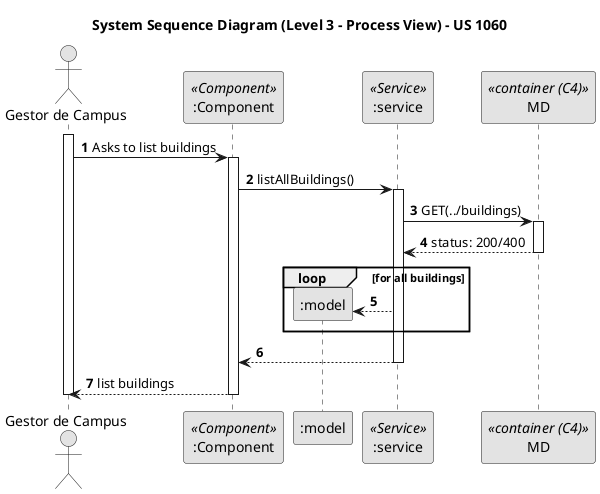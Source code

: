 @startuml
skinparam monochrome true
skinparam packageStyle rectangle
skinparam shadowing false
autonumber

title System Sequence Diagram (Level 3 - Process View) - US 1060


actor "Gestor de Campus" as actor

participant ":Component" as Component <<Component>>
participant ":model" as Model
participant ":service" as Service <<Service>>
participant "MD" as MD <<container (C4)>>

activate actor
actor -> Component: Asks to list buildings
activate Component
Component -> Service: listAllBuildings()
activate Service
Service -> MD: GET(../buildings)
activate MD
Service <-- MD: status: 200/400

deactivate MD
loop for all buildings
Service --> Model**
end
Service --> Component
deactivate Service
actor <-- Component: list buildings
deactivate Component
deactivate actor



@enduml